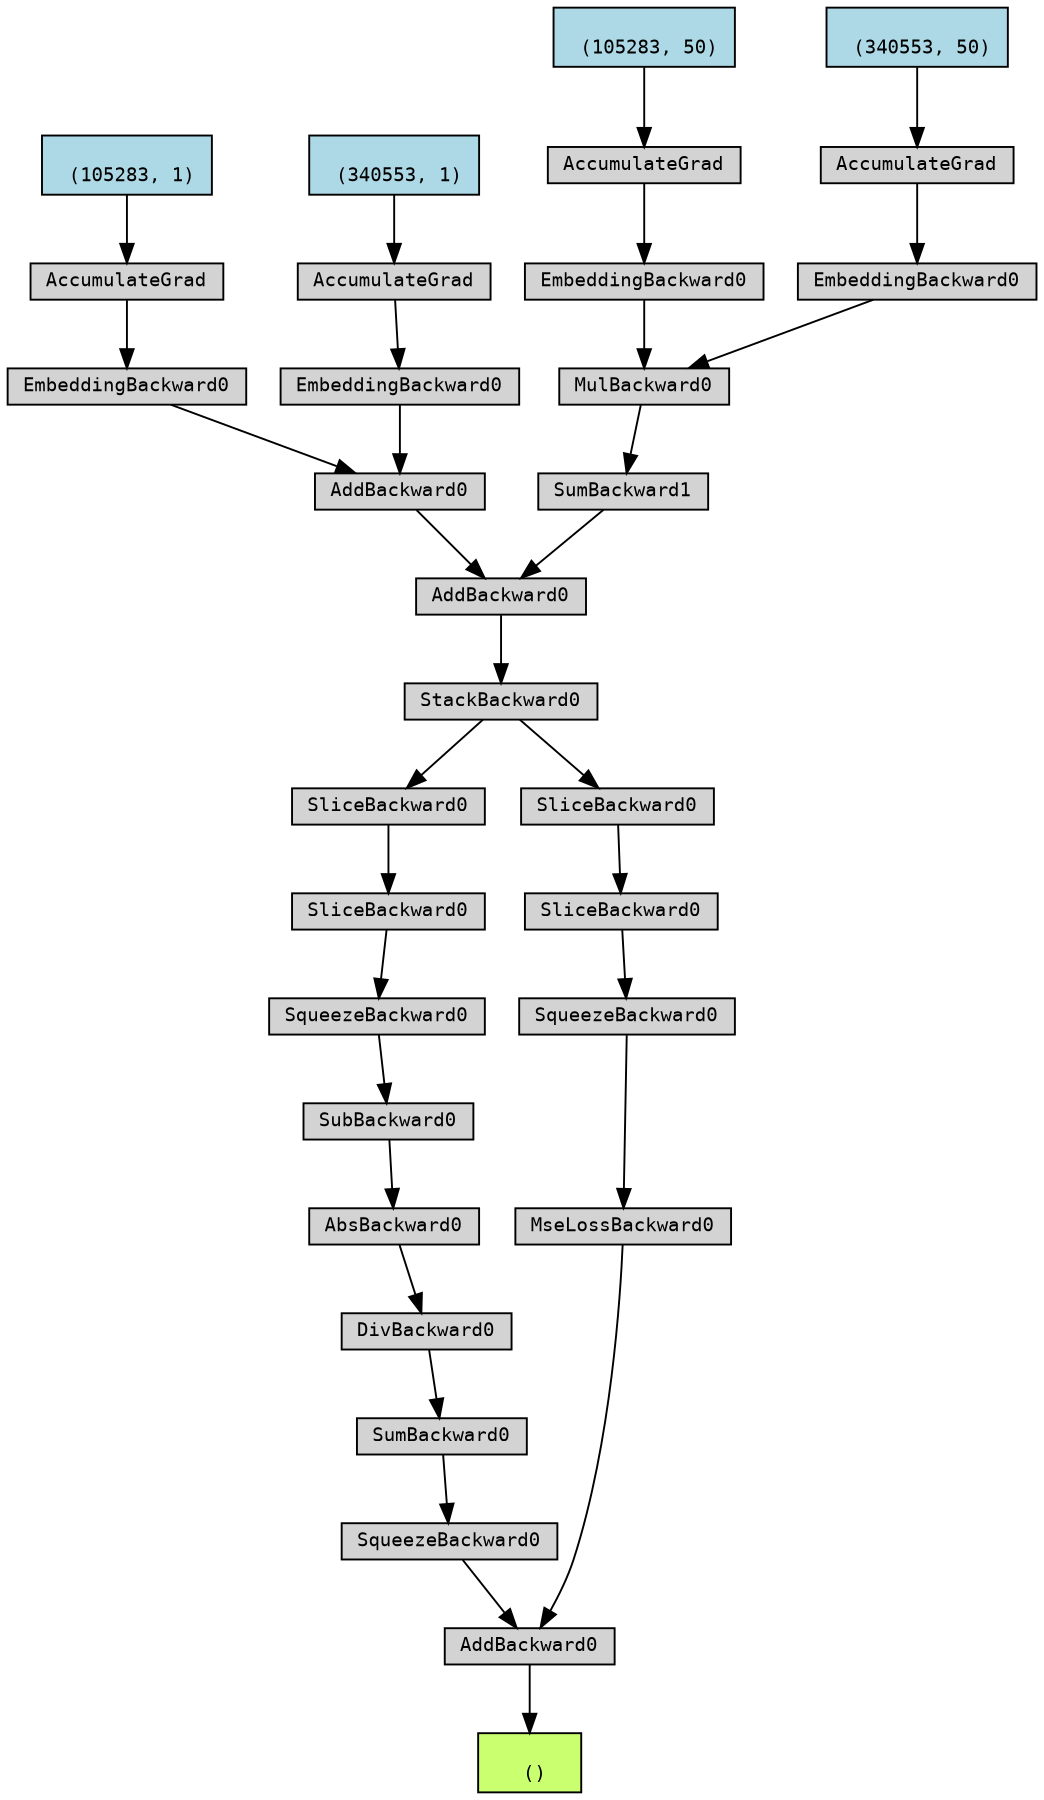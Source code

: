 digraph {
	graph [size="12,12"]
	node [align=left fontname=monospace fontsize=10 height=0.2 ranksep=0.1 shape=box style=filled]
	5310358208 [label="
 ()" fillcolor=darkolivegreen1]
	5351139600 [label=AddBackward0]
	5351137968 -> 5351139600
	5351137968 [label=SqueezeBackward0]
	5351138064 -> 5351137968
	5351138064 [label=SumBackward0]
	5351137488 -> 5351138064
	5351137488 [label=DivBackward0]
	5351138928 -> 5351137488
	5351138928 [label=AbsBackward0]
	5351137728 -> 5351138928
	5351137728 [label=SubBackward0]
	5351140992 -> 5351137728
	5351140992 [label=SqueezeBackward0]
	5351137392 -> 5351140992
	5351137392 [label=SliceBackward0]
	5172026336 -> 5351137392
	5172026336 [label=SliceBackward0]
	5172624592 -> 5172026336
	5172624592 [label=StackBackward0]
	5172309536 -> 5172624592
	5172309536 [label=AddBackward0]
	5172309680 -> 5172309536
	5172309680 [label=AddBackward0]
	5172704640 -> 5172309680
	5172704640 [label=EmbeddingBackward0]
	5172706944 -> 5172704640
	5272389728 [label="
 (105283, 1)" fillcolor=lightblue]
	5272389728 -> 5172706944
	5172706944 [label=AccumulateGrad]
	5172705936 -> 5172309680
	5172705936 [label=EmbeddingBackward0]
	5172705408 -> 5172705936
	5272390208 [label="
 (340553, 1)" fillcolor=lightblue]
	5272390208 -> 5172705408
	5172705408 [label=AccumulateGrad]
	5172308576 -> 5172309536
	5172308576 [label=SumBackward1]
	5172704256 -> 5172308576
	5172704256 [label=MulBackward0]
	5351151600 -> 5172704256
	5351151600 [label=EmbeddingBackward0]
	5351153040 -> 5351151600
	5318244528 [label="
 (105283, 50)" fillcolor=lightblue]
	5318244528 -> 5351153040
	5351153040 [label=AccumulateGrad]
	5351153520 -> 5172704256
	5351153520 [label=EmbeddingBackward0]
	5351150976 -> 5351153520
	5272388288 [label="
 (340553, 50)" fillcolor=lightblue]
	5272388288 -> 5351150976
	5351150976 [label=AccumulateGrad]
	5351138208 -> 5351139600
	5351138208 [label=MseLossBackward0]
	5351140128 -> 5351138208
	5351140128 [label=SqueezeBackward0]
	5351140512 -> 5351140128
	5351140512 [label=SliceBackward0]
	5172624928 -> 5351140512
	5172624928 [label=SliceBackward0]
	5172624592 -> 5172624928
	5351139600 -> 5310358208
}

